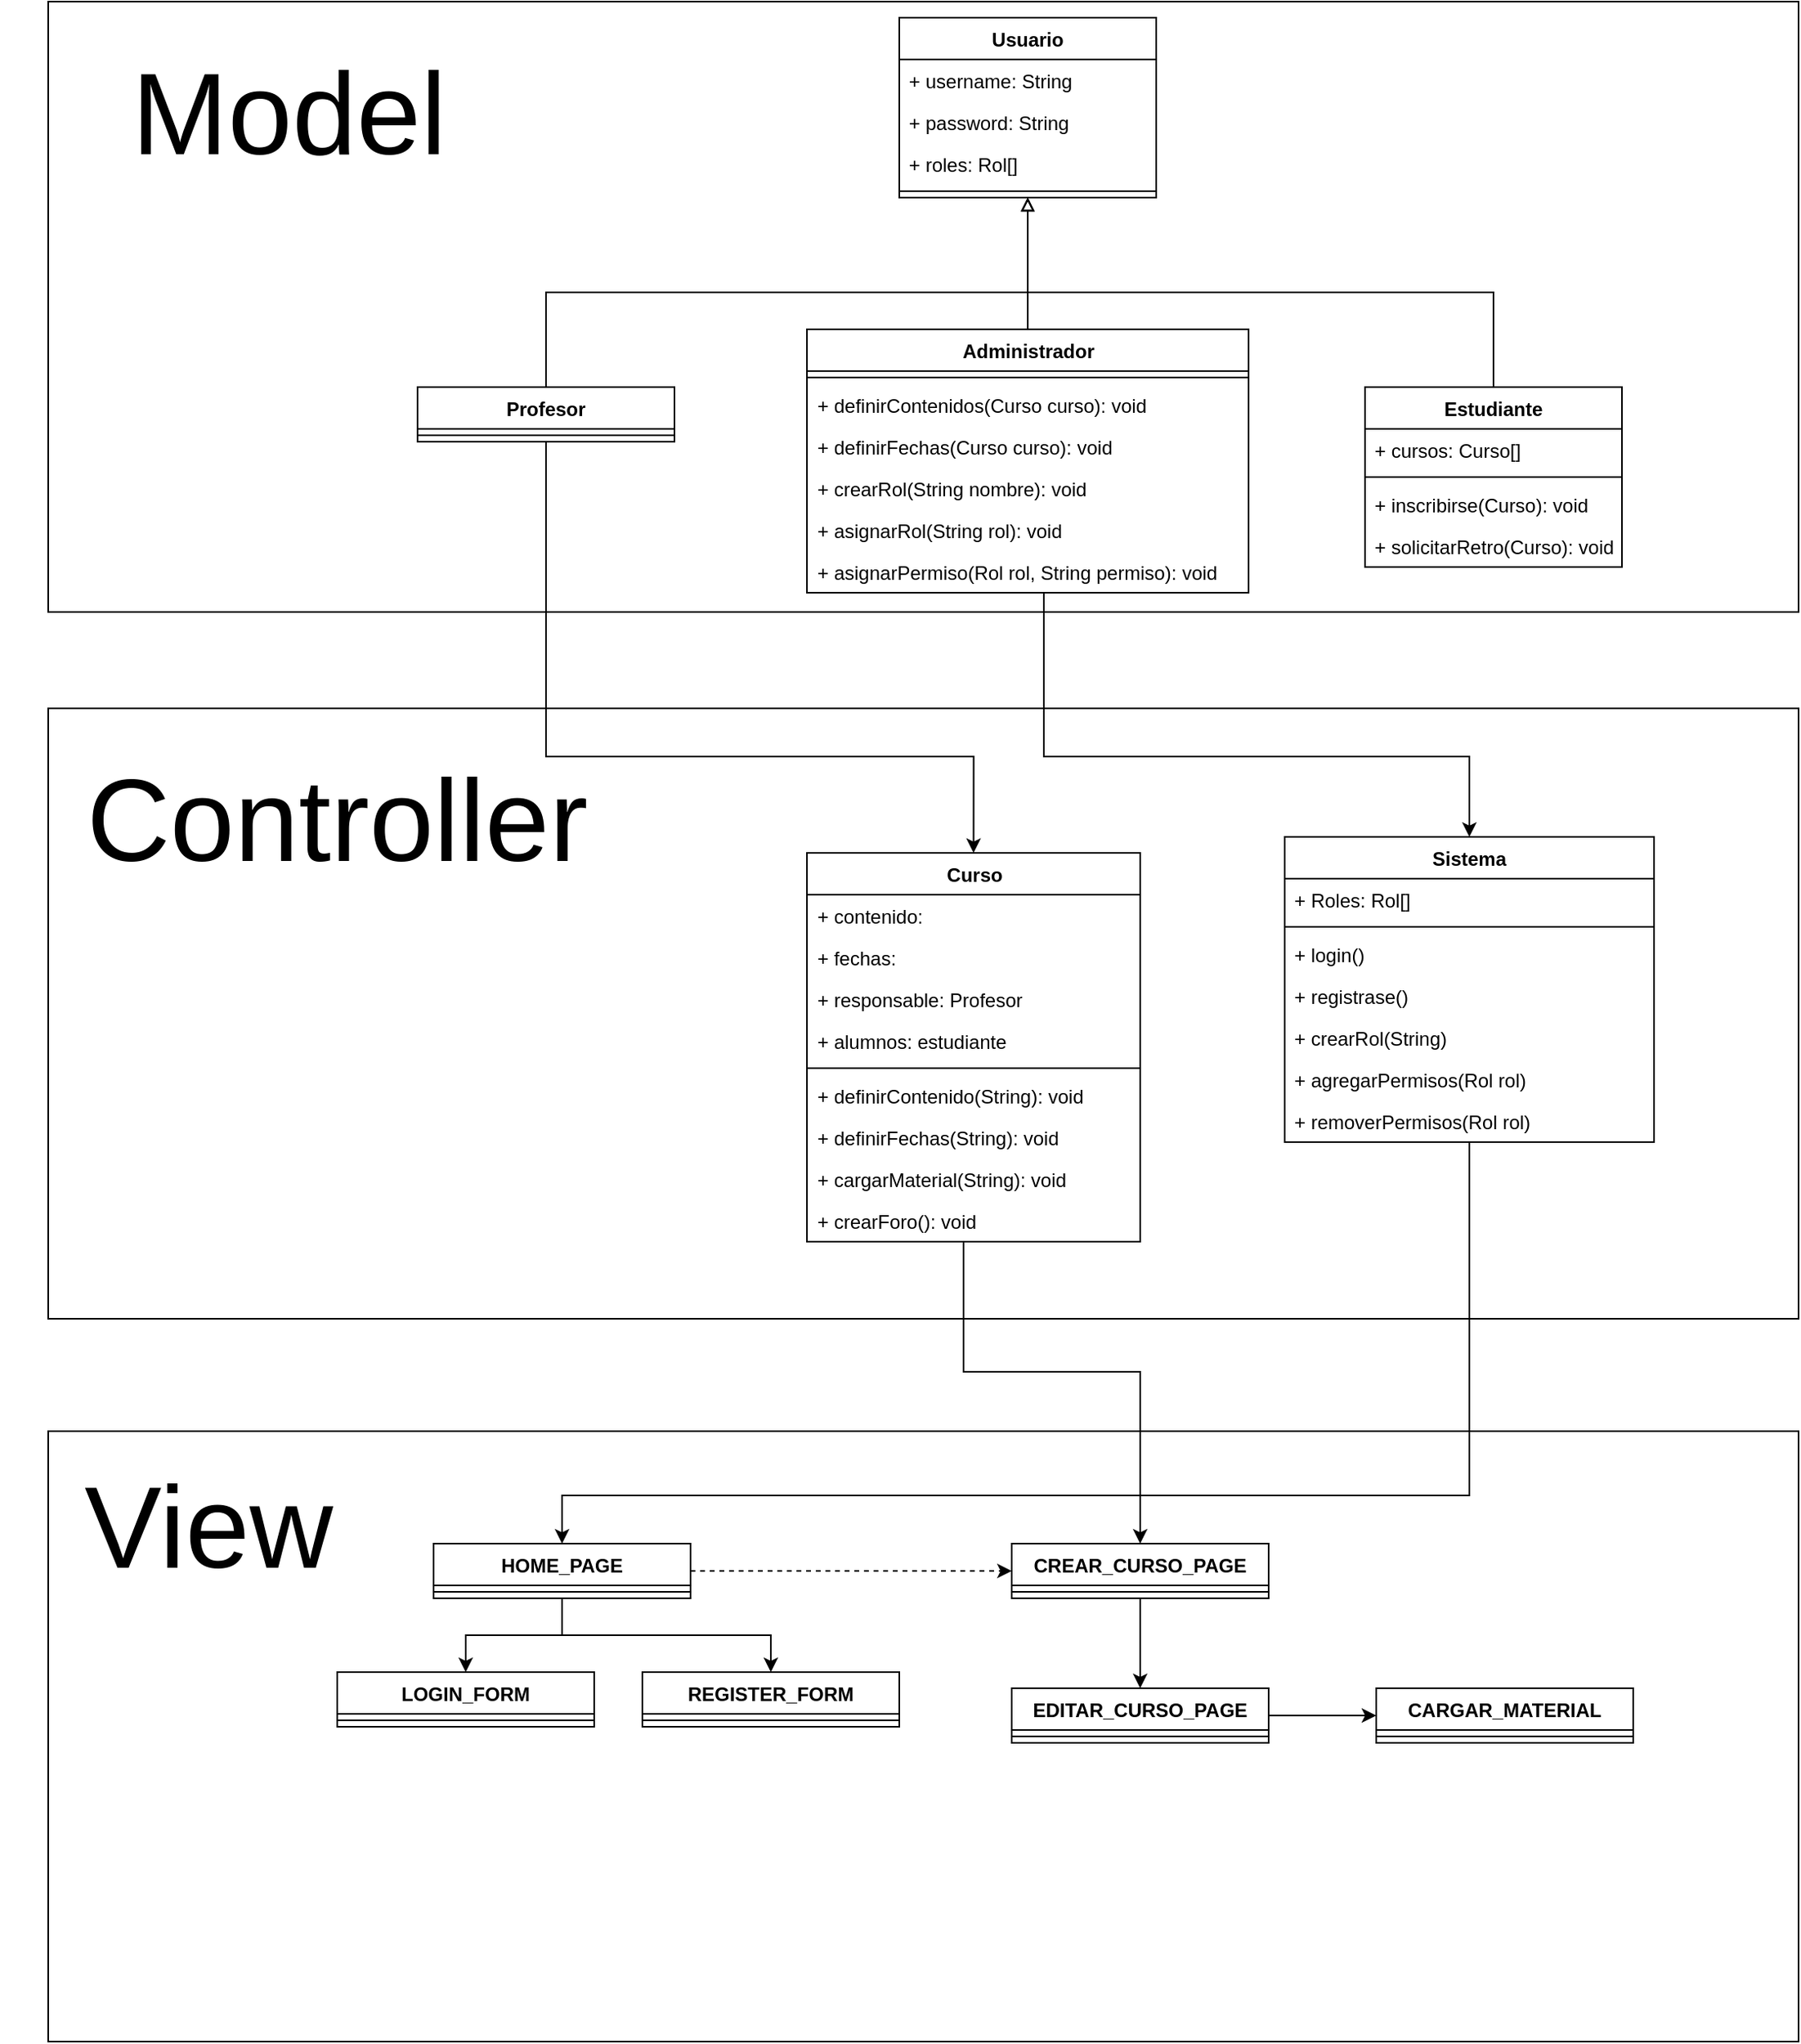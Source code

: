 <mxfile version="21.4.0" type="github" pages="2">
  <diagram name="Diagrama de clases" id="QBbL7el1UoL6svfnOJvB">
    <mxGraphModel dx="1781" dy="608" grid="1" gridSize="10" guides="1" tooltips="1" connect="1" arrows="1" fold="1" page="1" pageScale="1" pageWidth="827" pageHeight="1169" math="0" shadow="0">
      <root>
        <mxCell id="0" />
        <mxCell id="1" parent="0" />
        <mxCell id="73bGlY0so8Z3upH3C3ya-1" value="" style="rounded=0;whiteSpace=wrap;html=1;" vertex="1" parent="1">
          <mxGeometry width="1090" height="380" as="geometry" />
        </mxCell>
        <mxCell id="73bGlY0so8Z3upH3C3ya-2" value="&lt;font style=&quot;font-size: 72px;&quot;&gt;Model&lt;/font&gt;" style="text;html=1;strokeColor=none;fillColor=none;align=center;verticalAlign=middle;whiteSpace=wrap;rounded=0;" vertex="1" parent="1">
          <mxGeometry x="20" y="10" width="260" height="120" as="geometry" />
        </mxCell>
        <mxCell id="73bGlY0so8Z3upH3C3ya-3" value="" style="rounded=0;whiteSpace=wrap;html=1;" vertex="1" parent="1">
          <mxGeometry y="440" width="1090" height="380" as="geometry" />
        </mxCell>
        <mxCell id="73bGlY0so8Z3upH3C3ya-4" value="&lt;font style=&quot;font-size: 72px;&quot;&gt;Controller&lt;/font&gt;" style="text;html=1;strokeColor=none;fillColor=none;align=center;verticalAlign=middle;whiteSpace=wrap;rounded=0;" vertex="1" parent="1">
          <mxGeometry x="50" y="450" width="260" height="120" as="geometry" />
        </mxCell>
        <mxCell id="Gk_cWEBh4F6t9IsezN-V-1" value="" style="rounded=0;whiteSpace=wrap;html=1;" vertex="1" parent="1">
          <mxGeometry y="890" width="1090" height="380" as="geometry" />
        </mxCell>
        <mxCell id="Gk_cWEBh4F6t9IsezN-V-2" value="&lt;font style=&quot;font-size: 72px;&quot;&gt;View&lt;/font&gt;" style="text;html=1;strokeColor=none;fillColor=none;align=center;verticalAlign=middle;whiteSpace=wrap;rounded=0;" vertex="1" parent="1">
          <mxGeometry x="-30" y="890" width="260" height="120" as="geometry" />
        </mxCell>
        <mxCell id="Gk_cWEBh4F6t9IsezN-V-38" style="edgeStyle=orthogonalEdgeStyle;rounded=0;orthogonalLoop=1;jettySize=auto;html=1;exitX=0.5;exitY=0;exitDx=0;exitDy=0;endArrow=block;endFill=0;" edge="1" parent="1" source="Gk_cWEBh4F6t9IsezN-V-4" target="Gk_cWEBh4F6t9IsezN-V-24">
          <mxGeometry relative="1" as="geometry" />
        </mxCell>
        <mxCell id="Gk_cWEBh4F6t9IsezN-V-4" value="Estudiante" style="swimlane;fontStyle=1;align=center;verticalAlign=top;childLayout=stackLayout;horizontal=1;startSize=26;horizontalStack=0;resizeParent=1;resizeParentMax=0;resizeLast=0;collapsible=1;marginBottom=0;whiteSpace=wrap;html=1;" vertex="1" parent="1">
          <mxGeometry x="820" y="240" width="160" height="112" as="geometry" />
        </mxCell>
        <mxCell id="Gk_cWEBh4F6t9IsezN-V-5" value="+ cursos: Curso[]" style="text;strokeColor=none;fillColor=none;align=left;verticalAlign=top;spacingLeft=4;spacingRight=4;overflow=hidden;rotatable=0;points=[[0,0.5],[1,0.5]];portConstraint=eastwest;whiteSpace=wrap;html=1;" vertex="1" parent="Gk_cWEBh4F6t9IsezN-V-4">
          <mxGeometry y="26" width="160" height="26" as="geometry" />
        </mxCell>
        <mxCell id="Gk_cWEBh4F6t9IsezN-V-6" value="" style="line;strokeWidth=1;fillColor=none;align=left;verticalAlign=middle;spacingTop=-1;spacingLeft=3;spacingRight=3;rotatable=0;labelPosition=right;points=[];portConstraint=eastwest;strokeColor=inherit;" vertex="1" parent="Gk_cWEBh4F6t9IsezN-V-4">
          <mxGeometry y="52" width="160" height="8" as="geometry" />
        </mxCell>
        <mxCell id="Iei1B7uTz662flhTTMn4-3" value="+ inscribirse(Curso): void" style="text;strokeColor=none;fillColor=none;align=left;verticalAlign=top;spacingLeft=4;spacingRight=4;overflow=hidden;rotatable=0;points=[[0,0.5],[1,0.5]];portConstraint=eastwest;whiteSpace=wrap;html=1;" vertex="1" parent="Gk_cWEBh4F6t9IsezN-V-4">
          <mxGeometry y="60" width="160" height="26" as="geometry" />
        </mxCell>
        <mxCell id="Gk_cWEBh4F6t9IsezN-V-7" value="+ solicitarRetro(Curso): void" style="text;strokeColor=none;fillColor=none;align=left;verticalAlign=top;spacingLeft=4;spacingRight=4;overflow=hidden;rotatable=0;points=[[0,0.5],[1,0.5]];portConstraint=eastwest;whiteSpace=wrap;html=1;" vertex="1" parent="Gk_cWEBh4F6t9IsezN-V-4">
          <mxGeometry y="86" width="160" height="26" as="geometry" />
        </mxCell>
        <mxCell id="Gk_cWEBh4F6t9IsezN-V-8" value="Curso" style="swimlane;fontStyle=1;align=center;verticalAlign=top;childLayout=stackLayout;horizontal=1;startSize=26;horizontalStack=0;resizeParent=1;resizeParentMax=0;resizeLast=0;collapsible=1;marginBottom=0;whiteSpace=wrap;html=1;" vertex="1" parent="1">
          <mxGeometry x="472.5" y="530" width="207.5" height="242" as="geometry" />
        </mxCell>
        <mxCell id="Gk_cWEBh4F6t9IsezN-V-9" value="+ contenido:&amp;nbsp;" style="text;strokeColor=none;fillColor=none;align=left;verticalAlign=top;spacingLeft=4;spacingRight=4;overflow=hidden;rotatable=0;points=[[0,0.5],[1,0.5]];portConstraint=eastwest;whiteSpace=wrap;html=1;" vertex="1" parent="Gk_cWEBh4F6t9IsezN-V-8">
          <mxGeometry y="26" width="207.5" height="26" as="geometry" />
        </mxCell>
        <mxCell id="Iei1B7uTz662flhTTMn4-24" value="+ fechas:&amp;nbsp;" style="text;strokeColor=none;fillColor=none;align=left;verticalAlign=top;spacingLeft=4;spacingRight=4;overflow=hidden;rotatable=0;points=[[0,0.5],[1,0.5]];portConstraint=eastwest;whiteSpace=wrap;html=1;" vertex="1" parent="Gk_cWEBh4F6t9IsezN-V-8">
          <mxGeometry y="52" width="207.5" height="26" as="geometry" />
        </mxCell>
        <mxCell id="Iei1B7uTz662flhTTMn4-46" value="+ responsable: Profesor" style="text;strokeColor=none;fillColor=none;align=left;verticalAlign=top;spacingLeft=4;spacingRight=4;overflow=hidden;rotatable=0;points=[[0,0.5],[1,0.5]];portConstraint=eastwest;whiteSpace=wrap;html=1;" vertex="1" parent="Gk_cWEBh4F6t9IsezN-V-8">
          <mxGeometry y="78" width="207.5" height="26" as="geometry" />
        </mxCell>
        <mxCell id="Iei1B7uTz662flhTTMn4-25" value="+ alumnos: estudiante" style="text;strokeColor=none;fillColor=none;align=left;verticalAlign=top;spacingLeft=4;spacingRight=4;overflow=hidden;rotatable=0;points=[[0,0.5],[1,0.5]];portConstraint=eastwest;whiteSpace=wrap;html=1;" vertex="1" parent="Gk_cWEBh4F6t9IsezN-V-8">
          <mxGeometry y="104" width="207.5" height="26" as="geometry" />
        </mxCell>
        <mxCell id="Gk_cWEBh4F6t9IsezN-V-10" value="" style="line;strokeWidth=1;fillColor=none;align=left;verticalAlign=middle;spacingTop=-1;spacingLeft=3;spacingRight=3;rotatable=0;labelPosition=right;points=[];portConstraint=eastwest;strokeColor=inherit;" vertex="1" parent="Gk_cWEBh4F6t9IsezN-V-8">
          <mxGeometry y="130" width="207.5" height="8" as="geometry" />
        </mxCell>
        <mxCell id="Gk_cWEBh4F6t9IsezN-V-11" value="+ definirContenido(String): void" style="text;strokeColor=none;fillColor=none;align=left;verticalAlign=top;spacingLeft=4;spacingRight=4;overflow=hidden;rotatable=0;points=[[0,0.5],[1,0.5]];portConstraint=eastwest;whiteSpace=wrap;html=1;" vertex="1" parent="Gk_cWEBh4F6t9IsezN-V-8">
          <mxGeometry y="138" width="207.5" height="26" as="geometry" />
        </mxCell>
        <mxCell id="Iei1B7uTz662flhTTMn4-42" value="+ definirFechas(String): void" style="text;strokeColor=none;fillColor=none;align=left;verticalAlign=top;spacingLeft=4;spacingRight=4;overflow=hidden;rotatable=0;points=[[0,0.5],[1,0.5]];portConstraint=eastwest;whiteSpace=wrap;html=1;" vertex="1" parent="Gk_cWEBh4F6t9IsezN-V-8">
          <mxGeometry y="164" width="207.5" height="26" as="geometry" />
        </mxCell>
        <mxCell id="Iei1B7uTz662flhTTMn4-43" value="+ cargarMaterial(String): void" style="text;strokeColor=none;fillColor=none;align=left;verticalAlign=top;spacingLeft=4;spacingRight=4;overflow=hidden;rotatable=0;points=[[0,0.5],[1,0.5]];portConstraint=eastwest;whiteSpace=wrap;html=1;" vertex="1" parent="Gk_cWEBh4F6t9IsezN-V-8">
          <mxGeometry y="190" width="207.5" height="26" as="geometry" />
        </mxCell>
        <mxCell id="Iei1B7uTz662flhTTMn4-21" value="+ crearForo(): void" style="text;strokeColor=none;fillColor=none;align=left;verticalAlign=top;spacingLeft=4;spacingRight=4;overflow=hidden;rotatable=0;points=[[0,0.5],[1,0.5]];portConstraint=eastwest;whiteSpace=wrap;html=1;" vertex="1" parent="Gk_cWEBh4F6t9IsezN-V-8">
          <mxGeometry y="216" width="207.5" height="26" as="geometry" />
        </mxCell>
        <mxCell id="Iei1B7uTz662flhTTMn4-45" style="edgeStyle=orthogonalEdgeStyle;rounded=0;orthogonalLoop=1;jettySize=auto;html=1;exitX=0.5;exitY=0;exitDx=0;exitDy=0;endArrow=block;endFill=0;" edge="1" parent="1" source="Gk_cWEBh4F6t9IsezN-V-12" target="Gk_cWEBh4F6t9IsezN-V-24">
          <mxGeometry relative="1" as="geometry" />
        </mxCell>
        <mxCell id="Gk_cWEBh4F6t9IsezN-V-12" value="Profesor" style="swimlane;fontStyle=1;align=center;verticalAlign=top;childLayout=stackLayout;horizontal=1;startSize=26;horizontalStack=0;resizeParent=1;resizeParentMax=0;resizeLast=0;collapsible=1;marginBottom=0;whiteSpace=wrap;html=1;" vertex="1" parent="1">
          <mxGeometry x="230" y="240" width="160" height="34" as="geometry" />
        </mxCell>
        <mxCell id="Gk_cWEBh4F6t9IsezN-V-14" value="" style="line;strokeWidth=1;fillColor=none;align=left;verticalAlign=middle;spacingTop=-1;spacingLeft=3;spacingRight=3;rotatable=0;labelPosition=right;points=[];portConstraint=eastwest;strokeColor=inherit;" vertex="1" parent="Gk_cWEBh4F6t9IsezN-V-12">
          <mxGeometry y="26" width="160" height="8" as="geometry" />
        </mxCell>
        <mxCell id="Gk_cWEBh4F6t9IsezN-V-37" style="edgeStyle=orthogonalEdgeStyle;rounded=0;orthogonalLoop=1;jettySize=auto;html=1;endArrow=block;endFill=0;" edge="1" parent="1" source="Gk_cWEBh4F6t9IsezN-V-16" target="Gk_cWEBh4F6t9IsezN-V-24">
          <mxGeometry relative="1" as="geometry" />
        </mxCell>
        <mxCell id="Gk_cWEBh4F6t9IsezN-V-16" value="Administrador" style="swimlane;fontStyle=1;align=center;verticalAlign=top;childLayout=stackLayout;horizontal=1;startSize=26;horizontalStack=0;resizeParent=1;resizeParentMax=0;resizeLast=0;collapsible=1;marginBottom=0;whiteSpace=wrap;html=1;" vertex="1" parent="1">
          <mxGeometry x="472.5" y="204" width="275" height="164" as="geometry" />
        </mxCell>
        <mxCell id="Gk_cWEBh4F6t9IsezN-V-18" value="" style="line;strokeWidth=1;fillColor=none;align=left;verticalAlign=middle;spacingTop=-1;spacingLeft=3;spacingRight=3;rotatable=0;labelPosition=right;points=[];portConstraint=eastwest;strokeColor=inherit;" vertex="1" parent="Gk_cWEBh4F6t9IsezN-V-16">
          <mxGeometry y="26" width="275" height="8" as="geometry" />
        </mxCell>
        <mxCell id="Gk_cWEBh4F6t9IsezN-V-19" value="+ definirContenidos(Curso curso): void" style="text;strokeColor=none;fillColor=none;align=left;verticalAlign=top;spacingLeft=4;spacingRight=4;overflow=hidden;rotatable=0;points=[[0,0.5],[1,0.5]];portConstraint=eastwest;whiteSpace=wrap;html=1;" vertex="1" parent="Gk_cWEBh4F6t9IsezN-V-16">
          <mxGeometry y="34" width="275" height="26" as="geometry" />
        </mxCell>
        <mxCell id="Iei1B7uTz662flhTTMn4-9" value="+ definirFechas(Curso curso): void" style="text;strokeColor=none;fillColor=none;align=left;verticalAlign=top;spacingLeft=4;spacingRight=4;overflow=hidden;rotatable=0;points=[[0,0.5],[1,0.5]];portConstraint=eastwest;whiteSpace=wrap;html=1;" vertex="1" parent="Gk_cWEBh4F6t9IsezN-V-16">
          <mxGeometry y="60" width="275" height="26" as="geometry" />
        </mxCell>
        <mxCell id="Iei1B7uTz662flhTTMn4-10" value="+ crearRol(String nombre): void" style="text;strokeColor=none;fillColor=none;align=left;verticalAlign=top;spacingLeft=4;spacingRight=4;overflow=hidden;rotatable=0;points=[[0,0.5],[1,0.5]];portConstraint=eastwest;whiteSpace=wrap;html=1;" vertex="1" parent="Gk_cWEBh4F6t9IsezN-V-16">
          <mxGeometry y="86" width="275" height="26" as="geometry" />
        </mxCell>
        <mxCell id="Iei1B7uTz662flhTTMn4-11" value="+ asignarRol(String rol): void" style="text;strokeColor=none;fillColor=none;align=left;verticalAlign=top;spacingLeft=4;spacingRight=4;overflow=hidden;rotatable=0;points=[[0,0.5],[1,0.5]];portConstraint=eastwest;whiteSpace=wrap;html=1;" vertex="1" parent="Gk_cWEBh4F6t9IsezN-V-16">
          <mxGeometry y="112" width="275" height="26" as="geometry" />
        </mxCell>
        <mxCell id="Iei1B7uTz662flhTTMn4-12" value="+ asignarPermiso(Rol rol, String permiso): void" style="text;strokeColor=none;fillColor=none;align=left;verticalAlign=top;spacingLeft=4;spacingRight=4;overflow=hidden;rotatable=0;points=[[0,0.5],[1,0.5]];portConstraint=eastwest;whiteSpace=wrap;html=1;" vertex="1" parent="Gk_cWEBh4F6t9IsezN-V-16">
          <mxGeometry y="138" width="275" height="26" as="geometry" />
        </mxCell>
        <mxCell id="Gk_cWEBh4F6t9IsezN-V-24" value="Usuario" style="swimlane;fontStyle=1;align=center;verticalAlign=top;childLayout=stackLayout;horizontal=1;startSize=26;horizontalStack=0;resizeParent=1;resizeParentMax=0;resizeLast=0;collapsible=1;marginBottom=0;whiteSpace=wrap;html=1;" vertex="1" parent="1">
          <mxGeometry x="530" y="10" width="160" height="112" as="geometry" />
        </mxCell>
        <mxCell id="Gk_cWEBh4F6t9IsezN-V-25" value="+ username: String" style="text;strokeColor=none;fillColor=none;align=left;verticalAlign=top;spacingLeft=4;spacingRight=4;overflow=hidden;rotatable=0;points=[[0,0.5],[1,0.5]];portConstraint=eastwest;whiteSpace=wrap;html=1;" vertex="1" parent="Gk_cWEBh4F6t9IsezN-V-24">
          <mxGeometry y="26" width="160" height="26" as="geometry" />
        </mxCell>
        <mxCell id="Gk_cWEBh4F6t9IsezN-V-36" value="+ password: String" style="text;strokeColor=none;fillColor=none;align=left;verticalAlign=top;spacingLeft=4;spacingRight=4;overflow=hidden;rotatable=0;points=[[0,0.5],[1,0.5]];portConstraint=eastwest;whiteSpace=wrap;html=1;" vertex="1" parent="Gk_cWEBh4F6t9IsezN-V-24">
          <mxGeometry y="52" width="160" height="26" as="geometry" />
        </mxCell>
        <mxCell id="Gk_cWEBh4F6t9IsezN-V-40" value="+ roles: Rol[]" style="text;strokeColor=none;fillColor=none;align=left;verticalAlign=top;spacingLeft=4;spacingRight=4;overflow=hidden;rotatable=0;points=[[0,0.5],[1,0.5]];portConstraint=eastwest;whiteSpace=wrap;html=1;" vertex="1" parent="Gk_cWEBh4F6t9IsezN-V-24">
          <mxGeometry y="78" width="160" height="26" as="geometry" />
        </mxCell>
        <mxCell id="Gk_cWEBh4F6t9IsezN-V-26" value="" style="line;strokeWidth=1;fillColor=none;align=left;verticalAlign=middle;spacingTop=-1;spacingLeft=3;spacingRight=3;rotatable=0;labelPosition=right;points=[];portConstraint=eastwest;strokeColor=inherit;" vertex="1" parent="Gk_cWEBh4F6t9IsezN-V-24">
          <mxGeometry y="104" width="160" height="8" as="geometry" />
        </mxCell>
        <mxCell id="Iei1B7uTz662flhTTMn4-69" style="edgeStyle=orthogonalEdgeStyle;rounded=0;orthogonalLoop=1;jettySize=auto;html=1;" edge="1" parent="1" source="Iei1B7uTz662flhTTMn4-30" target="Iei1B7uTz662flhTTMn4-53">
          <mxGeometry relative="1" as="geometry">
            <Array as="points">
              <mxPoint x="885" y="930" />
              <mxPoint x="320" y="930" />
            </Array>
          </mxGeometry>
        </mxCell>
        <mxCell id="Iei1B7uTz662flhTTMn4-30" value="Sistema" style="swimlane;fontStyle=1;align=center;verticalAlign=top;childLayout=stackLayout;horizontal=1;startSize=26;horizontalStack=0;resizeParent=1;resizeParentMax=0;resizeLast=0;collapsible=1;marginBottom=0;whiteSpace=wrap;html=1;" vertex="1" parent="1">
          <mxGeometry x="770" y="520" width="230" height="190" as="geometry" />
        </mxCell>
        <mxCell id="Iei1B7uTz662flhTTMn4-31" value="+ Roles: Rol[]" style="text;strokeColor=none;fillColor=none;align=left;verticalAlign=top;spacingLeft=4;spacingRight=4;overflow=hidden;rotatable=0;points=[[0,0.5],[1,0.5]];portConstraint=eastwest;whiteSpace=wrap;html=1;" vertex="1" parent="Iei1B7uTz662flhTTMn4-30">
          <mxGeometry y="26" width="230" height="26" as="geometry" />
        </mxCell>
        <mxCell id="Iei1B7uTz662flhTTMn4-34" value="" style="line;strokeWidth=1;fillColor=none;align=left;verticalAlign=middle;spacingTop=-1;spacingLeft=3;spacingRight=3;rotatable=0;labelPosition=right;points=[];portConstraint=eastwest;strokeColor=inherit;" vertex="1" parent="Iei1B7uTz662flhTTMn4-30">
          <mxGeometry y="52" width="230" height="8" as="geometry" />
        </mxCell>
        <mxCell id="Iei1B7uTz662flhTTMn4-35" value="+ login()" style="text;strokeColor=none;fillColor=none;align=left;verticalAlign=top;spacingLeft=4;spacingRight=4;overflow=hidden;rotatable=0;points=[[0,0.5],[1,0.5]];portConstraint=eastwest;whiteSpace=wrap;html=1;" vertex="1" parent="Iei1B7uTz662flhTTMn4-30">
          <mxGeometry y="60" width="230" height="26" as="geometry" />
        </mxCell>
        <mxCell id="Iei1B7uTz662flhTTMn4-40" value="+ registrase()" style="text;strokeColor=none;fillColor=none;align=left;verticalAlign=top;spacingLeft=4;spacingRight=4;overflow=hidden;rotatable=0;points=[[0,0.5],[1,0.5]];portConstraint=eastwest;whiteSpace=wrap;html=1;" vertex="1" parent="Iei1B7uTz662flhTTMn4-30">
          <mxGeometry y="86" width="230" height="26" as="geometry" />
        </mxCell>
        <mxCell id="Iei1B7uTz662flhTTMn4-36" value="+ crearRol(String)" style="text;strokeColor=none;fillColor=none;align=left;verticalAlign=top;spacingLeft=4;spacingRight=4;overflow=hidden;rotatable=0;points=[[0,0.5],[1,0.5]];portConstraint=eastwest;whiteSpace=wrap;html=1;" vertex="1" parent="Iei1B7uTz662flhTTMn4-30">
          <mxGeometry y="112" width="230" height="26" as="geometry" />
        </mxCell>
        <mxCell id="Iei1B7uTz662flhTTMn4-37" value="+ agregarPermisos(Rol rol)" style="text;strokeColor=none;fillColor=none;align=left;verticalAlign=top;spacingLeft=4;spacingRight=4;overflow=hidden;rotatable=0;points=[[0,0.5],[1,0.5]];portConstraint=eastwest;whiteSpace=wrap;html=1;" vertex="1" parent="Iei1B7uTz662flhTTMn4-30">
          <mxGeometry y="138" width="230" height="26" as="geometry" />
        </mxCell>
        <mxCell id="Iei1B7uTz662flhTTMn4-39" value="+ removerPermisos(Rol rol)" style="text;strokeColor=none;fillColor=none;align=left;verticalAlign=top;spacingLeft=4;spacingRight=4;overflow=hidden;rotatable=0;points=[[0,0.5],[1,0.5]];portConstraint=eastwest;whiteSpace=wrap;html=1;" vertex="1" parent="Iei1B7uTz662flhTTMn4-30">
          <mxGeometry y="164" width="230" height="26" as="geometry" />
        </mxCell>
        <mxCell id="Iei1B7uTz662flhTTMn4-38" style="edgeStyle=orthogonalEdgeStyle;rounded=0;orthogonalLoop=1;jettySize=auto;html=1;" edge="1" parent="1" source="Gk_cWEBh4F6t9IsezN-V-16" target="Iei1B7uTz662flhTTMn4-30">
          <mxGeometry relative="1" as="geometry">
            <Array as="points">
              <mxPoint x="620" y="470" />
              <mxPoint x="885" y="470" />
            </Array>
          </mxGeometry>
        </mxCell>
        <mxCell id="Iei1B7uTz662flhTTMn4-44" style="edgeStyle=orthogonalEdgeStyle;rounded=0;orthogonalLoop=1;jettySize=auto;html=1;entryX=0.5;entryY=0;entryDx=0;entryDy=0;" edge="1" parent="1" source="Gk_cWEBh4F6t9IsezN-V-12" target="Gk_cWEBh4F6t9IsezN-V-8">
          <mxGeometry relative="1" as="geometry">
            <Array as="points">
              <mxPoint x="310" y="470" />
              <mxPoint x="576" y="470" />
            </Array>
          </mxGeometry>
        </mxCell>
        <mxCell id="Iei1B7uTz662flhTTMn4-62" style="edgeStyle=orthogonalEdgeStyle;rounded=0;orthogonalLoop=1;jettySize=auto;html=1;exitX=0.5;exitY=1;exitDx=0;exitDy=0;entryX=0.5;entryY=0;entryDx=0;entryDy=0;" edge="1" parent="1" source="Iei1B7uTz662flhTTMn4-47" target="Iei1B7uTz662flhTTMn4-51">
          <mxGeometry relative="1" as="geometry" />
        </mxCell>
        <mxCell id="Iei1B7uTz662flhTTMn4-47" value="CREAR_CURSO_PAGE" style="swimlane;fontStyle=1;align=center;verticalAlign=top;childLayout=stackLayout;horizontal=1;startSize=26;horizontalStack=0;resizeParent=1;resizeParentMax=0;resizeLast=0;collapsible=1;marginBottom=0;whiteSpace=wrap;html=1;" vertex="1" parent="1">
          <mxGeometry x="600" y="960" width="160" height="34" as="geometry" />
        </mxCell>
        <mxCell id="Iei1B7uTz662flhTTMn4-49" value="" style="line;strokeWidth=1;fillColor=none;align=left;verticalAlign=middle;spacingTop=-1;spacingLeft=3;spacingRight=3;rotatable=0;labelPosition=right;points=[];portConstraint=eastwest;strokeColor=inherit;" vertex="1" parent="Iei1B7uTz662flhTTMn4-47">
          <mxGeometry y="26" width="160" height="8" as="geometry" />
        </mxCell>
        <mxCell id="Iei1B7uTz662flhTTMn4-68" style="edgeStyle=orthogonalEdgeStyle;rounded=0;orthogonalLoop=1;jettySize=auto;html=1;exitX=1;exitY=0.5;exitDx=0;exitDy=0;entryX=0;entryY=0.5;entryDx=0;entryDy=0;" edge="1" parent="1" source="Iei1B7uTz662flhTTMn4-51" target="Iei1B7uTz662flhTTMn4-64">
          <mxGeometry relative="1" as="geometry">
            <mxPoint x="827" y="999" as="targetPoint" />
          </mxGeometry>
        </mxCell>
        <mxCell id="Iei1B7uTz662flhTTMn4-51" value="EDITAR_CURSO_PAGE" style="swimlane;fontStyle=1;align=center;verticalAlign=top;childLayout=stackLayout;horizontal=1;startSize=26;horizontalStack=0;resizeParent=1;resizeParentMax=0;resizeLast=0;collapsible=1;marginBottom=0;whiteSpace=wrap;html=1;" vertex="1" parent="1">
          <mxGeometry x="600" y="1050" width="160" height="34" as="geometry" />
        </mxCell>
        <mxCell id="Iei1B7uTz662flhTTMn4-52" value="" style="line;strokeWidth=1;fillColor=none;align=left;verticalAlign=middle;spacingTop=-1;spacingLeft=3;spacingRight=3;rotatable=0;labelPosition=right;points=[];portConstraint=eastwest;strokeColor=inherit;" vertex="1" parent="Iei1B7uTz662flhTTMn4-51">
          <mxGeometry y="26" width="160" height="8" as="geometry" />
        </mxCell>
        <mxCell id="Iei1B7uTz662flhTTMn4-59" style="edgeStyle=orthogonalEdgeStyle;rounded=0;orthogonalLoop=1;jettySize=auto;html=1;exitX=0.5;exitY=1;exitDx=0;exitDy=0;entryX=0.5;entryY=0;entryDx=0;entryDy=0;" edge="1" parent="1" source="Iei1B7uTz662flhTTMn4-53" target="Iei1B7uTz662flhTTMn4-55">
          <mxGeometry relative="1" as="geometry" />
        </mxCell>
        <mxCell id="Iei1B7uTz662flhTTMn4-61" style="edgeStyle=orthogonalEdgeStyle;rounded=0;orthogonalLoop=1;jettySize=auto;html=1;exitX=1;exitY=0.5;exitDx=0;exitDy=0;entryX=0;entryY=0.5;entryDx=0;entryDy=0;dashed=1;" edge="1" parent="1" source="Iei1B7uTz662flhTTMn4-53" target="Iei1B7uTz662flhTTMn4-47">
          <mxGeometry relative="1" as="geometry" />
        </mxCell>
        <mxCell id="Iei1B7uTz662flhTTMn4-53" value="HOME_PAGE" style="swimlane;fontStyle=1;align=center;verticalAlign=top;childLayout=stackLayout;horizontal=1;startSize=26;horizontalStack=0;resizeParent=1;resizeParentMax=0;resizeLast=0;collapsible=1;marginBottom=0;whiteSpace=wrap;html=1;" vertex="1" parent="1">
          <mxGeometry x="240" y="960" width="160" height="34" as="geometry" />
        </mxCell>
        <mxCell id="Iei1B7uTz662flhTTMn4-54" value="" style="line;strokeWidth=1;fillColor=none;align=left;verticalAlign=middle;spacingTop=-1;spacingLeft=3;spacingRight=3;rotatable=0;labelPosition=right;points=[];portConstraint=eastwest;strokeColor=inherit;" vertex="1" parent="Iei1B7uTz662flhTTMn4-53">
          <mxGeometry y="26" width="160" height="8" as="geometry" />
        </mxCell>
        <mxCell id="Iei1B7uTz662flhTTMn4-55" value="LOGIN_FORM" style="swimlane;fontStyle=1;align=center;verticalAlign=top;childLayout=stackLayout;horizontal=1;startSize=26;horizontalStack=0;resizeParent=1;resizeParentMax=0;resizeLast=0;collapsible=1;marginBottom=0;whiteSpace=wrap;html=1;" vertex="1" parent="1">
          <mxGeometry x="180" y="1040" width="160" height="34" as="geometry" />
        </mxCell>
        <mxCell id="Iei1B7uTz662flhTTMn4-56" value="" style="line;strokeWidth=1;fillColor=none;align=left;verticalAlign=middle;spacingTop=-1;spacingLeft=3;spacingRight=3;rotatable=0;labelPosition=right;points=[];portConstraint=eastwest;strokeColor=inherit;" vertex="1" parent="Iei1B7uTz662flhTTMn4-55">
          <mxGeometry y="26" width="160" height="8" as="geometry" />
        </mxCell>
        <mxCell id="Iei1B7uTz662flhTTMn4-60" style="edgeStyle=orthogonalEdgeStyle;rounded=0;orthogonalLoop=1;jettySize=auto;html=1;exitX=0.5;exitY=0;exitDx=0;exitDy=0;entryX=0.5;entryY=1;entryDx=0;entryDy=0;startArrow=classic;startFill=1;endArrow=none;endFill=0;" edge="1" parent="1" source="Iei1B7uTz662flhTTMn4-57" target="Iei1B7uTz662flhTTMn4-53">
          <mxGeometry relative="1" as="geometry" />
        </mxCell>
        <mxCell id="Iei1B7uTz662flhTTMn4-57" value="REGISTER_FORM" style="swimlane;fontStyle=1;align=center;verticalAlign=top;childLayout=stackLayout;horizontal=1;startSize=26;horizontalStack=0;resizeParent=1;resizeParentMax=0;resizeLast=0;collapsible=1;marginBottom=0;whiteSpace=wrap;html=1;" vertex="1" parent="1">
          <mxGeometry x="370" y="1040" width="160" height="34" as="geometry" />
        </mxCell>
        <mxCell id="Iei1B7uTz662flhTTMn4-58" value="" style="line;strokeWidth=1;fillColor=none;align=left;verticalAlign=middle;spacingTop=-1;spacingLeft=3;spacingRight=3;rotatable=0;labelPosition=right;points=[];portConstraint=eastwest;strokeColor=inherit;" vertex="1" parent="Iei1B7uTz662flhTTMn4-57">
          <mxGeometry y="26" width="160" height="8" as="geometry" />
        </mxCell>
        <mxCell id="Iei1B7uTz662flhTTMn4-63" style="edgeStyle=orthogonalEdgeStyle;rounded=0;orthogonalLoop=1;jettySize=auto;html=1;entryX=0.5;entryY=0;entryDx=0;entryDy=0;" edge="1" parent="1" source="Gk_cWEBh4F6t9IsezN-V-8" target="Iei1B7uTz662flhTTMn4-47">
          <mxGeometry relative="1" as="geometry">
            <Array as="points">
              <mxPoint x="570" y="853" />
              <mxPoint x="680" y="853" />
            </Array>
          </mxGeometry>
        </mxCell>
        <mxCell id="Iei1B7uTz662flhTTMn4-64" value="CARGAR_MATERIAL" style="swimlane;fontStyle=1;align=center;verticalAlign=top;childLayout=stackLayout;horizontal=1;startSize=26;horizontalStack=0;resizeParent=1;resizeParentMax=0;resizeLast=0;collapsible=1;marginBottom=0;whiteSpace=wrap;html=1;" vertex="1" parent="1">
          <mxGeometry x="827" y="1050" width="160" height="34" as="geometry" />
        </mxCell>
        <mxCell id="Iei1B7uTz662flhTTMn4-66" value="" style="line;strokeWidth=1;fillColor=none;align=left;verticalAlign=middle;spacingTop=-1;spacingLeft=3;spacingRight=3;rotatable=0;labelPosition=right;points=[];portConstraint=eastwest;strokeColor=inherit;" vertex="1" parent="Iei1B7uTz662flhTTMn4-64">
          <mxGeometry y="26" width="160" height="8" as="geometry" />
        </mxCell>
      </root>
    </mxGraphModel>
  </diagram>
  <diagram id="-2WuTaImzSwbZsCyglxW" name="Diagrama de casos de uso">
    <mxGraphModel dx="1100" dy="1873" grid="1" gridSize="10" guides="1" tooltips="1" connect="1" arrows="1" fold="1" page="1" pageScale="1" pageWidth="827" pageHeight="1169" math="0" shadow="0">
      <root>
        <mxCell id="0" />
        <mxCell id="1" parent="0" />
        <mxCell id="EkwNHCearNUyfbGUAOeU-1" value="" style="rounded=0;whiteSpace=wrap;html=1;" vertex="1" parent="1">
          <mxGeometry width="690" height="740" as="geometry" />
        </mxCell>
        <mxCell id="EkwNHCearNUyfbGUAOeU-2" value="Diagrama de casos de uso" style="text;html=1;strokeColor=none;fillColor=none;align=center;verticalAlign=middle;whiteSpace=wrap;rounded=0;fontSize=21;" vertex="1" parent="1">
          <mxGeometry x="340" y="-130" width="300" height="60" as="geometry" />
        </mxCell>
        <mxCell id="EkwNHCearNUyfbGUAOeU-3" value="Sistema para centro de aprendizaje" style="text;html=1;strokeColor=none;fillColor=none;align=center;verticalAlign=middle;whiteSpace=wrap;rounded=0;" vertex="1" parent="1">
          <mxGeometry x="155" y="10" width="200" height="30" as="geometry" />
        </mxCell>
        <mxCell id="EkwNHCearNUyfbGUAOeU-5" value="Administradores" style="shape=umlActor;verticalLabelPosition=bottom;verticalAlign=top;html=1;outlineConnect=0;" vertex="1" parent="1">
          <mxGeometry x="-80" y="60" width="60" height="120" as="geometry" />
        </mxCell>
        <mxCell id="dSLKxuUFLMEk2zjnFg8m-7" style="rounded=0;orthogonalLoop=1;jettySize=auto;html=1;exitX=0;exitY=0.5;exitDx=0;exitDy=0;entryX=1;entryY=0.5;entryDx=0;entryDy=0;endArrow=none;endFill=0;dashed=1;dashPattern=1 2;strokeWidth=2;" edge="1" parent="1" source="28_HmdyWbX2J84_J4Alj-1" target="EkwNHCearNUyfbGUAOeU-12">
          <mxGeometry relative="1" as="geometry" />
        </mxCell>
        <mxCell id="28_HmdyWbX2J84_J4Alj-1" value="Planificar cursos" style="ellipse;whiteSpace=wrap;html=1;" vertex="1" parent="1">
          <mxGeometry x="390" y="90" width="90" height="50" as="geometry" />
        </mxCell>
        <mxCell id="M1fn-HkXDXHj6PjqMFjV-1" value="Estudiante" style="shape=umlActor;verticalLabelPosition=bottom;verticalAlign=top;html=1;outlineConnect=0;" vertex="1" parent="1">
          <mxGeometry x="-80" y="520" width="55" height="100" as="geometry" />
        </mxCell>
        <mxCell id="28_HmdyWbX2J84_J4Alj-2" value="Definir contenidos, estructuras y fechas de cursos" style="ellipse;whiteSpace=wrap;html=1;" vertex="1" parent="1">
          <mxGeometry x="535" y="60" width="150" height="50" as="geometry" />
        </mxCell>
        <mxCell id="dSLKxuUFLMEk2zjnFg8m-1" style="rounded=0;orthogonalLoop=1;jettySize=auto;html=1;exitX=0;exitY=0.5;exitDx=0;exitDy=0;endArrow=none;endFill=0;" edge="1" parent="1" source="EkwNHCearNUyfbGUAOeU-9" target="EkwNHCearNUyfbGUAOeU-5">
          <mxGeometry relative="1" as="geometry" />
        </mxCell>
        <mxCell id="EkwNHCearNUyfbGUAOeU-9" value="Crear rol de usuario" style="ellipse;whiteSpace=wrap;html=1;" vertex="1" parent="1">
          <mxGeometry x="100" y="50" width="90" height="50" as="geometry" />
        </mxCell>
        <mxCell id="28_HmdyWbX2J84_J4Alj-3" value="Diseñar y cargar evaluaciones, tareas y material." style="ellipse;whiteSpace=wrap;html=1;" vertex="1" parent="1">
          <mxGeometry x="550" y="120" width="130" height="60" as="geometry" />
        </mxCell>
        <mxCell id="M1fn-HkXDXHj6PjqMFjV-3" value="registrar&amp;nbsp;" style="ellipse;whiteSpace=wrap;html=1;" vertex="1" parent="1">
          <mxGeometry x="50" y="490" width="90" height="50" as="geometry" />
        </mxCell>
        <mxCell id="28_HmdyWbX2J84_J4Alj-4" value="Dar retroalimentación" style="ellipse;whiteSpace=wrap;html=1;" vertex="1" parent="1">
          <mxGeometry x="430" y="195" width="105" height="50" as="geometry" />
        </mxCell>
        <mxCell id="EkwNHCearNUyfbGUAOeU-10" value="Gestionar rol de usuario" style="ellipse;whiteSpace=wrap;html=1;" vertex="1" parent="1">
          <mxGeometry x="80" y="110" width="110" height="50" as="geometry" />
        </mxCell>
        <mxCell id="28_HmdyWbX2J84_J4Alj-5" value="Crear foros" style="ellipse;whiteSpace=wrap;html=1;" vertex="1" parent="1">
          <mxGeometry x="599" y="200" width="86" height="40" as="geometry" />
        </mxCell>
        <mxCell id="M1fn-HkXDXHj6PjqMFjV-4" value="acceder a la plataforma&amp;nbsp;" style="ellipse;whiteSpace=wrap;html=1;" vertex="1" parent="1">
          <mxGeometry x="40" y="580" width="90" height="50" as="geometry" />
        </mxCell>
        <mxCell id="28_HmdyWbX2J84_J4Alj-6" value="Comunicarse con soporte técnico" style="ellipse;whiteSpace=wrap;html=1;" vertex="1" parent="1">
          <mxGeometry x="562" y="270" width="110" height="60" as="geometry" />
        </mxCell>
        <mxCell id="EkwNHCearNUyfbGUAOeU-11" value="Asignar permisos" style="ellipse;whiteSpace=wrap;html=1;" vertex="1" parent="1">
          <mxGeometry x="90" y="170" width="110" height="50" as="geometry" />
        </mxCell>
        <mxCell id="28_HmdyWbX2J84_J4Alj-9" value="" style="endArrow=none;html=1;rounded=0;exitX=1;exitY=0.5;exitDx=0;exitDy=0;entryX=0.25;entryY=0.1;entryDx=0;entryDy=0;entryPerimeter=0;" edge="1" parent="1" source="28_HmdyWbX2J84_J4Alj-2" target="EkwNHCearNUyfbGUAOeU-4">
          <mxGeometry width="50" height="50" relative="1" as="geometry">
            <mxPoint x="755" y="100" as="sourcePoint" />
            <mxPoint x="885" y="130" as="targetPoint" />
          </mxGeometry>
        </mxCell>
        <mxCell id="EkwNHCearNUyfbGUAOeU-12" value="Definir curso" style="ellipse;whiteSpace=wrap;html=1;" vertex="1" parent="1">
          <mxGeometry x="120" y="240" width="120" height="50" as="geometry" />
        </mxCell>
        <mxCell id="M1fn-HkXDXHj6PjqMFjV-5" value="Revisar registro&amp;nbsp;" style="ellipse;whiteSpace=wrap;html=1;" vertex="1" parent="1">
          <mxGeometry x="180" y="520" width="100" height="50" as="geometry" />
        </mxCell>
        <mxCell id="28_HmdyWbX2J84_J4Alj-11" value="" style="endArrow=none;html=1;rounded=0;exitX=1;exitY=0.5;exitDx=0;exitDy=0;" edge="1" parent="1" source="28_HmdyWbX2J84_J4Alj-5" target="EkwNHCearNUyfbGUAOeU-4">
          <mxGeometry width="50" height="50" relative="1" as="geometry">
            <mxPoint x="745" y="280" as="sourcePoint" />
            <mxPoint x="855" y="217.5" as="targetPoint" />
          </mxGeometry>
        </mxCell>
        <mxCell id="M1fn-HkXDXHj6PjqMFjV-8" value="" style="endArrow=none;html=1;rounded=0;entryX=0.044;entryY=0.68;entryDx=0;entryDy=0;entryPerimeter=0;exitX=0.5;exitY=0.5;exitDx=0;exitDy=0;exitPerimeter=0;" edge="1" parent="1" source="M1fn-HkXDXHj6PjqMFjV-1" target="M1fn-HkXDXHj6PjqMFjV-3">
          <mxGeometry width="50" height="50" relative="1" as="geometry">
            <mxPoint x="-10" y="550" as="sourcePoint" />
            <mxPoint x="110" y="130" as="targetPoint" />
          </mxGeometry>
        </mxCell>
        <mxCell id="28_HmdyWbX2J84_J4Alj-12" value="" style="endArrow=none;html=1;rounded=0;exitX=1;exitY=0.5;exitDx=0;exitDy=0;" edge="1" parent="1" source="28_HmdyWbX2J84_J4Alj-6" target="EkwNHCearNUyfbGUAOeU-4">
          <mxGeometry width="50" height="50" relative="1" as="geometry">
            <mxPoint x="697.0" y="290" as="sourcePoint" />
            <mxPoint x="855" y="235.0" as="targetPoint" />
          </mxGeometry>
        </mxCell>
        <mxCell id="M1fn-HkXDXHj6PjqMFjV-9" value="" style="endArrow=none;html=1;rounded=0;entryX=0;entryY=0.5;entryDx=0;entryDy=0;" edge="1" parent="1" target="M1fn-HkXDXHj6PjqMFjV-4">
          <mxGeometry width="50" height="50" relative="1" as="geometry">
            <mxPoint x="-50" y="570" as="sourcePoint" />
            <mxPoint x="110" y="130" as="targetPoint" />
          </mxGeometry>
        </mxCell>
        <mxCell id="28_HmdyWbX2J84_J4Alj-13" value="" style="endArrow=none;dashed=1;html=1;dashPattern=1 3;strokeWidth=2;rounded=0;entryX=0;entryY=0.5;entryDx=0;entryDy=0;exitX=1;exitY=0.5;exitDx=0;exitDy=0;" edge="1" parent="1" source="28_HmdyWbX2J84_J4Alj-1" target="28_HmdyWbX2J84_J4Alj-2">
          <mxGeometry width="50" height="50" relative="1" as="geometry">
            <mxPoint x="125" y="90" as="sourcePoint" />
            <mxPoint x="200" y="40" as="targetPoint" />
          </mxGeometry>
        </mxCell>
        <mxCell id="M1fn-HkXDXHj6PjqMFjV-10" value="" style="endArrow=none;dashed=1;html=1;rounded=0;entryX=0.978;entryY=0.64;entryDx=0;entryDy=0;entryPerimeter=0;exitX=0;exitY=0;exitDx=0;exitDy=0;" edge="1" parent="1" source="M1fn-HkXDXHj6PjqMFjV-5" target="M1fn-HkXDXHj6PjqMFjV-3">
          <mxGeometry width="50" height="50" relative="1" as="geometry">
            <mxPoint x="60" y="180" as="sourcePoint" />
            <mxPoint x="110" y="130" as="targetPoint" />
          </mxGeometry>
        </mxCell>
        <mxCell id="28_HmdyWbX2J84_J4Alj-14" value="" style="endArrow=none;dashed=1;html=1;dashPattern=1 3;strokeWidth=2;rounded=0;entryX=0;entryY=0.5;entryDx=0;entryDy=0;exitX=1;exitY=0.5;exitDx=0;exitDy=0;" edge="1" parent="1" source="28_HmdyWbX2J84_J4Alj-1" target="28_HmdyWbX2J84_J4Alj-3">
          <mxGeometry width="50" height="50" relative="1" as="geometry">
            <mxPoint x="205" y="250" as="sourcePoint" />
            <mxPoint x="255" y="200" as="targetPoint" />
          </mxGeometry>
        </mxCell>
        <mxCell id="M1fn-HkXDXHj6PjqMFjV-12" value="" style="endArrow=none;dashed=1;html=1;dashPattern=1 3;strokeWidth=2;rounded=0;entryX=0.33;entryY=1.04;entryDx=0;entryDy=0;entryPerimeter=0;exitX=0.944;exitY=0.7;exitDx=0;exitDy=0;exitPerimeter=0;" edge="1" parent="1" source="M1fn-HkXDXHj6PjqMFjV-4" target="M1fn-HkXDXHj6PjqMFjV-5">
          <mxGeometry width="50" height="50" relative="1" as="geometry">
            <mxPoint x="60" y="180" as="sourcePoint" />
            <mxPoint x="110" y="130" as="targetPoint" />
          </mxGeometry>
        </mxCell>
        <mxCell id="28_HmdyWbX2J84_J4Alj-15" value="" style="endArrow=none;dashed=1;html=1;dashPattern=1 3;strokeWidth=2;rounded=0;entryX=0;entryY=0.5;entryDx=0;entryDy=0;exitX=1;exitY=0.5;exitDx=0;exitDy=0;" edge="1" parent="1" source="28_HmdyWbX2J84_J4Alj-4" target="28_HmdyWbX2J84_J4Alj-5">
          <mxGeometry width="50" height="50" relative="1" as="geometry">
            <mxPoint x="560" y="220" as="sourcePoint" />
            <mxPoint x="585" y="310" as="targetPoint" />
          </mxGeometry>
        </mxCell>
        <mxCell id="M1fn-HkXDXHj6PjqMFjV-13" value="&amp;lt;&amp;lt;include&amp;gt;&amp;gt;" style="text;html=1;strokeColor=none;fillColor=none;align=center;verticalAlign=middle;whiteSpace=wrap;rounded=0;rotation=5;" vertex="1" parent="1">
          <mxGeometry x="150" y="490" width="60" height="30" as="geometry" />
        </mxCell>
        <mxCell id="28_HmdyWbX2J84_J4Alj-17" value="" style="endArrow=none;html=1;rounded=0;exitX=1;exitY=0.5;exitDx=0;exitDy=0;entryX=0.25;entryY=0.1;entryDx=0;entryDy=0;entryPerimeter=0;" edge="1" parent="1" source="28_HmdyWbX2J84_J4Alj-3" target="EkwNHCearNUyfbGUAOeU-4">
          <mxGeometry width="50" height="50" relative="1" as="geometry">
            <mxPoint x="680" y="150" as="sourcePoint" />
            <mxPoint x="885" y="130" as="targetPoint" />
          </mxGeometry>
        </mxCell>
        <mxCell id="dSLKxuUFLMEk2zjnFg8m-16" style="rounded=0;orthogonalLoop=1;jettySize=auto;html=1;exitX=0.5;exitY=0.5;exitDx=0;exitDy=0;exitPerimeter=0;entryX=1;entryY=0.5;entryDx=0;entryDy=0;endArrow=none;endFill=0;" edge="1" parent="1" source="EkwNHCearNUyfbGUAOeU-4" target="dSLKxuUFLMEk2zjnFg8m-11">
          <mxGeometry relative="1" as="geometry" />
        </mxCell>
        <mxCell id="dSLKxuUFLMEk2zjnFg8m-17" style="rounded=0;orthogonalLoop=1;jettySize=auto;html=1;exitX=0.5;exitY=0.5;exitDx=0;exitDy=0;exitPerimeter=0;entryX=1;entryY=0.5;entryDx=0;entryDy=0;endArrow=none;endFill=0;" edge="1" parent="1" source="EkwNHCearNUyfbGUAOeU-4" target="dSLKxuUFLMEk2zjnFg8m-14">
          <mxGeometry relative="1" as="geometry" />
        </mxCell>
        <mxCell id="EkwNHCearNUyfbGUAOeU-4" value="Profesor" style="shape=umlActor;verticalLabelPosition=bottom;verticalAlign=top;html=1;outlineConnect=0;" vertex="1" parent="1">
          <mxGeometry x="790" y="120" width="60" height="120" as="geometry" />
        </mxCell>
        <mxCell id="dSLKxuUFLMEk2zjnFg8m-3" style="rounded=0;orthogonalLoop=1;jettySize=auto;html=1;endArrow=none;endFill=0;entryX=0;entryY=0.5;entryDx=0;entryDy=0;" edge="1" parent="1" source="EkwNHCearNUyfbGUAOeU-5" target="EkwNHCearNUyfbGUAOeU-10">
          <mxGeometry relative="1" as="geometry">
            <mxPoint x="160" y="-110" as="sourcePoint" />
            <mxPoint x="40" y="-74" as="targetPoint" />
          </mxGeometry>
        </mxCell>
        <mxCell id="dSLKxuUFLMEk2zjnFg8m-4" style="rounded=0;orthogonalLoop=1;jettySize=auto;html=1;exitX=0;exitY=0.5;exitDx=0;exitDy=0;endArrow=none;endFill=0;" edge="1" parent="1" source="EkwNHCearNUyfbGUAOeU-11" target="EkwNHCearNUyfbGUAOeU-5">
          <mxGeometry relative="1" as="geometry">
            <mxPoint x="120" y="95" as="sourcePoint" />
            <mxPoint y="131" as="targetPoint" />
          </mxGeometry>
        </mxCell>
        <mxCell id="dSLKxuUFLMEk2zjnFg8m-5" style="rounded=0;orthogonalLoop=1;jettySize=auto;html=1;endArrow=none;endFill=0;entryX=0;entryY=0.5;entryDx=0;entryDy=0;" edge="1" parent="1" source="EkwNHCearNUyfbGUAOeU-5" target="EkwNHCearNUyfbGUAOeU-12">
          <mxGeometry relative="1" as="geometry">
            <mxPoint x="130" y="105" as="sourcePoint" />
            <mxPoint x="10" y="141" as="targetPoint" />
          </mxGeometry>
        </mxCell>
        <mxCell id="dSLKxuUFLMEk2zjnFg8m-9" style="rounded=0;orthogonalLoop=1;jettySize=auto;html=1;exitX=0;exitY=0.5;exitDx=0;exitDy=0;entryX=0.5;entryY=0.5;entryDx=0;entryDy=0;entryPerimeter=0;endArrow=none;endFill=0;" edge="1" parent="1" source="dSLKxuUFLMEk2zjnFg8m-8" target="M1fn-HkXDXHj6PjqMFjV-1">
          <mxGeometry relative="1" as="geometry" />
        </mxCell>
        <mxCell id="dSLKxuUFLMEk2zjnFg8m-8" value="Postular a curso" style="ellipse;whiteSpace=wrap;html=1;" vertex="1" parent="1">
          <mxGeometry x="70" y="390" width="120" height="60" as="geometry" />
        </mxCell>
        <mxCell id="dSLKxuUFLMEk2zjnFg8m-13" style="rounded=0;orthogonalLoop=1;jettySize=auto;html=1;exitX=0;exitY=0.5;exitDx=0;exitDy=0;entryX=1;entryY=0.5;entryDx=0;entryDy=0;endArrow=none;endFill=0;dashed=1;dashPattern=1 1;strokeWidth=2;" edge="1" parent="1" source="dSLKxuUFLMEk2zjnFg8m-10" target="dSLKxuUFLMEk2zjnFg8m-8">
          <mxGeometry relative="1" as="geometry" />
        </mxCell>
        <mxCell id="dSLKxuUFLMEk2zjnFg8m-10" value="Inscribir a curso" style="ellipse;whiteSpace=wrap;html=1;" vertex="1" parent="1">
          <mxGeometry x="285" y="370" width="120" height="60" as="geometry" />
        </mxCell>
        <mxCell id="dSLKxuUFLMEk2zjnFg8m-12" style="rounded=0;orthogonalLoop=1;jettySize=auto;html=1;exitX=0;exitY=0.5;exitDx=0;exitDy=0;entryX=1;entryY=0.5;entryDx=0;entryDy=0;endArrow=none;endFill=0;dashed=1;dashPattern=1 1;strokeWidth=2;" edge="1" parent="1" source="dSLKxuUFLMEk2zjnFg8m-11" target="dSLKxuUFLMEk2zjnFg8m-10">
          <mxGeometry relative="1" as="geometry" />
        </mxCell>
        <mxCell id="dSLKxuUFLMEk2zjnFg8m-11" value="Aceptar alumno" style="ellipse;whiteSpace=wrap;html=1;" vertex="1" parent="1">
          <mxGeometry x="550" y="340" width="120" height="60" as="geometry" />
        </mxCell>
        <mxCell id="dSLKxuUFLMEk2zjnFg8m-15" style="rounded=0;orthogonalLoop=1;jettySize=auto;html=1;exitX=0;exitY=0.5;exitDx=0;exitDy=0;endArrow=none;endFill=0;dashed=1;dashPattern=1 1;strokeWidth=2;" edge="1" parent="1" source="dSLKxuUFLMEk2zjnFg8m-14" target="dSLKxuUFLMEk2zjnFg8m-10">
          <mxGeometry relative="1" as="geometry" />
        </mxCell>
        <mxCell id="dSLKxuUFLMEk2zjnFg8m-14" value="Rechazar alumno" style="ellipse;whiteSpace=wrap;html=1;" vertex="1" parent="1">
          <mxGeometry x="550" y="430" width="120" height="60" as="geometry" />
        </mxCell>
      </root>
    </mxGraphModel>
  </diagram>
</mxfile>
